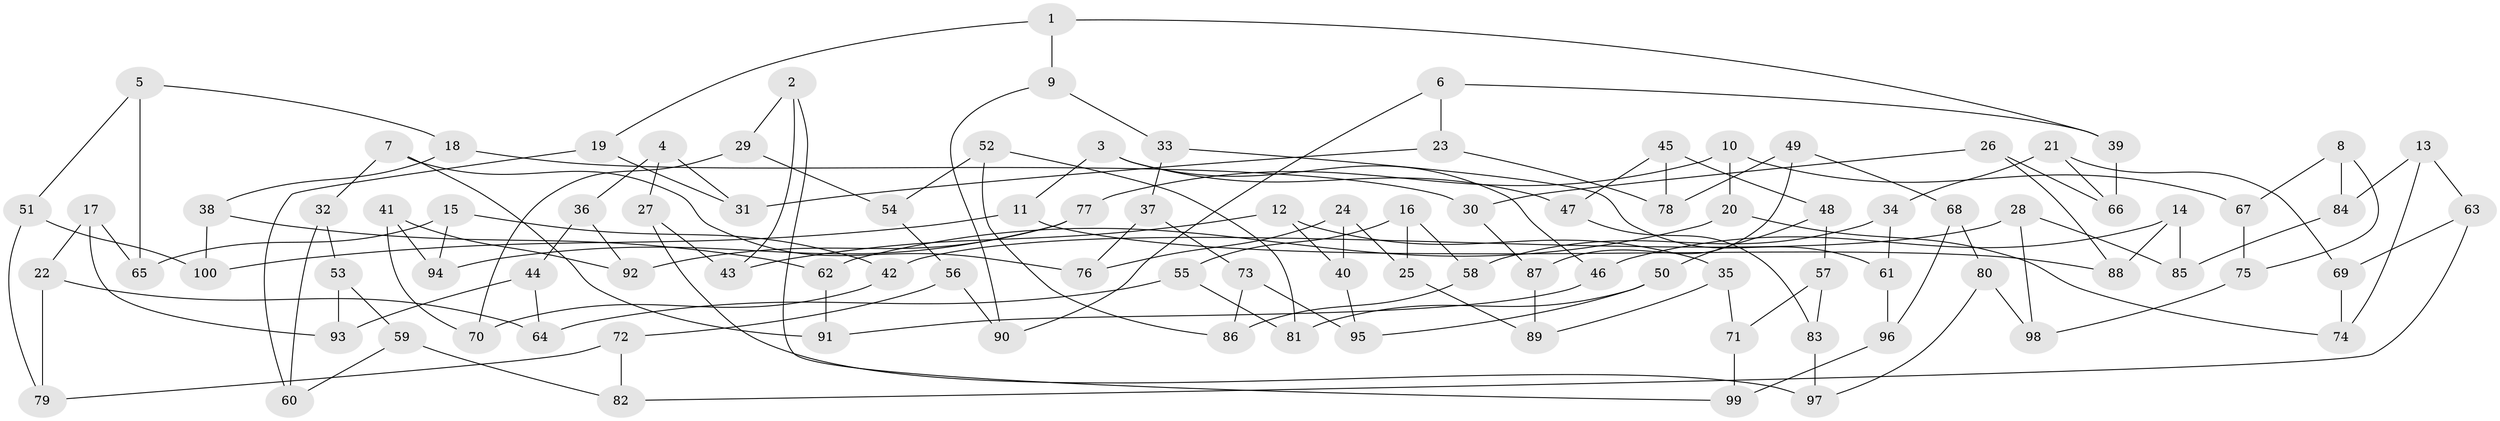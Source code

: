 // Generated by graph-tools (version 1.1) at 2025/39/02/21/25 10:39:00]
// undirected, 100 vertices, 150 edges
graph export_dot {
graph [start="1"]
  node [color=gray90,style=filled];
  1;
  2;
  3;
  4;
  5;
  6;
  7;
  8;
  9;
  10;
  11;
  12;
  13;
  14;
  15;
  16;
  17;
  18;
  19;
  20;
  21;
  22;
  23;
  24;
  25;
  26;
  27;
  28;
  29;
  30;
  31;
  32;
  33;
  34;
  35;
  36;
  37;
  38;
  39;
  40;
  41;
  42;
  43;
  44;
  45;
  46;
  47;
  48;
  49;
  50;
  51;
  52;
  53;
  54;
  55;
  56;
  57;
  58;
  59;
  60;
  61;
  62;
  63;
  64;
  65;
  66;
  67;
  68;
  69;
  70;
  71;
  72;
  73;
  74;
  75;
  76;
  77;
  78;
  79;
  80;
  81;
  82;
  83;
  84;
  85;
  86;
  87;
  88;
  89;
  90;
  91;
  92;
  93;
  94;
  95;
  96;
  97;
  98;
  99;
  100;
  1 -- 19;
  1 -- 9;
  1 -- 39;
  2 -- 29;
  2 -- 99;
  2 -- 43;
  3 -- 11;
  3 -- 47;
  3 -- 46;
  4 -- 31;
  4 -- 27;
  4 -- 36;
  5 -- 65;
  5 -- 18;
  5 -- 51;
  6 -- 39;
  6 -- 90;
  6 -- 23;
  7 -- 32;
  7 -- 91;
  7 -- 76;
  8 -- 84;
  8 -- 75;
  8 -- 67;
  9 -- 33;
  9 -- 90;
  10 -- 77;
  10 -- 20;
  10 -- 67;
  11 -- 100;
  11 -- 88;
  12 -- 35;
  12 -- 43;
  12 -- 40;
  13 -- 74;
  13 -- 84;
  13 -- 63;
  14 -- 88;
  14 -- 46;
  14 -- 85;
  15 -- 42;
  15 -- 65;
  15 -- 94;
  16 -- 55;
  16 -- 58;
  16 -- 25;
  17 -- 65;
  17 -- 93;
  17 -- 22;
  18 -- 38;
  18 -- 30;
  19 -- 31;
  19 -- 60;
  20 -- 74;
  20 -- 62;
  21 -- 69;
  21 -- 66;
  21 -- 34;
  22 -- 64;
  22 -- 79;
  23 -- 31;
  23 -- 78;
  24 -- 76;
  24 -- 25;
  24 -- 40;
  25 -- 89;
  26 -- 30;
  26 -- 66;
  26 -- 88;
  27 -- 97;
  27 -- 43;
  28 -- 85;
  28 -- 42;
  28 -- 98;
  29 -- 54;
  29 -- 70;
  30 -- 87;
  32 -- 53;
  32 -- 60;
  33 -- 37;
  33 -- 61;
  34 -- 58;
  34 -- 61;
  35 -- 71;
  35 -- 89;
  36 -- 92;
  36 -- 44;
  37 -- 76;
  37 -- 73;
  38 -- 100;
  38 -- 62;
  39 -- 66;
  40 -- 95;
  41 -- 70;
  41 -- 94;
  41 -- 92;
  42 -- 70;
  44 -- 64;
  44 -- 93;
  45 -- 48;
  45 -- 78;
  45 -- 47;
  46 -- 91;
  47 -- 83;
  48 -- 50;
  48 -- 57;
  49 -- 68;
  49 -- 78;
  49 -- 87;
  50 -- 95;
  50 -- 81;
  51 -- 79;
  51 -- 100;
  52 -- 81;
  52 -- 86;
  52 -- 54;
  53 -- 59;
  53 -- 93;
  54 -- 56;
  55 -- 64;
  55 -- 81;
  56 -- 90;
  56 -- 72;
  57 -- 83;
  57 -- 71;
  58 -- 86;
  59 -- 82;
  59 -- 60;
  61 -- 96;
  62 -- 91;
  63 -- 69;
  63 -- 82;
  67 -- 75;
  68 -- 96;
  68 -- 80;
  69 -- 74;
  71 -- 99;
  72 -- 82;
  72 -- 79;
  73 -- 86;
  73 -- 95;
  75 -- 98;
  77 -- 94;
  77 -- 92;
  80 -- 97;
  80 -- 98;
  83 -- 97;
  84 -- 85;
  87 -- 89;
  96 -- 99;
}
